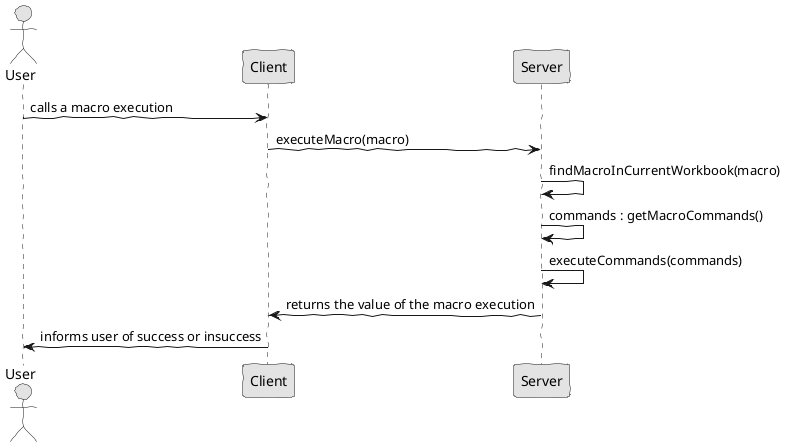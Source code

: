 @startuml  analysis.png
skinparam handwritten true
skinparam monochrome true
skinparam packageStyle rect
skinparam defaultFontName FG Virgil
skinparam shadowing false

actor User

User ->Client  : calls a macro execution
Client->Server : executeMacro(macro)
Server->Server : findMacroInCurrentWorkbook(macro)
Server->Server : commands : getMacroCommands()
Server->Server : executeCommands(commands)
Server->Client : returns the value of the macro execution
Client->User   : informs user of success or insuccess

@enduml